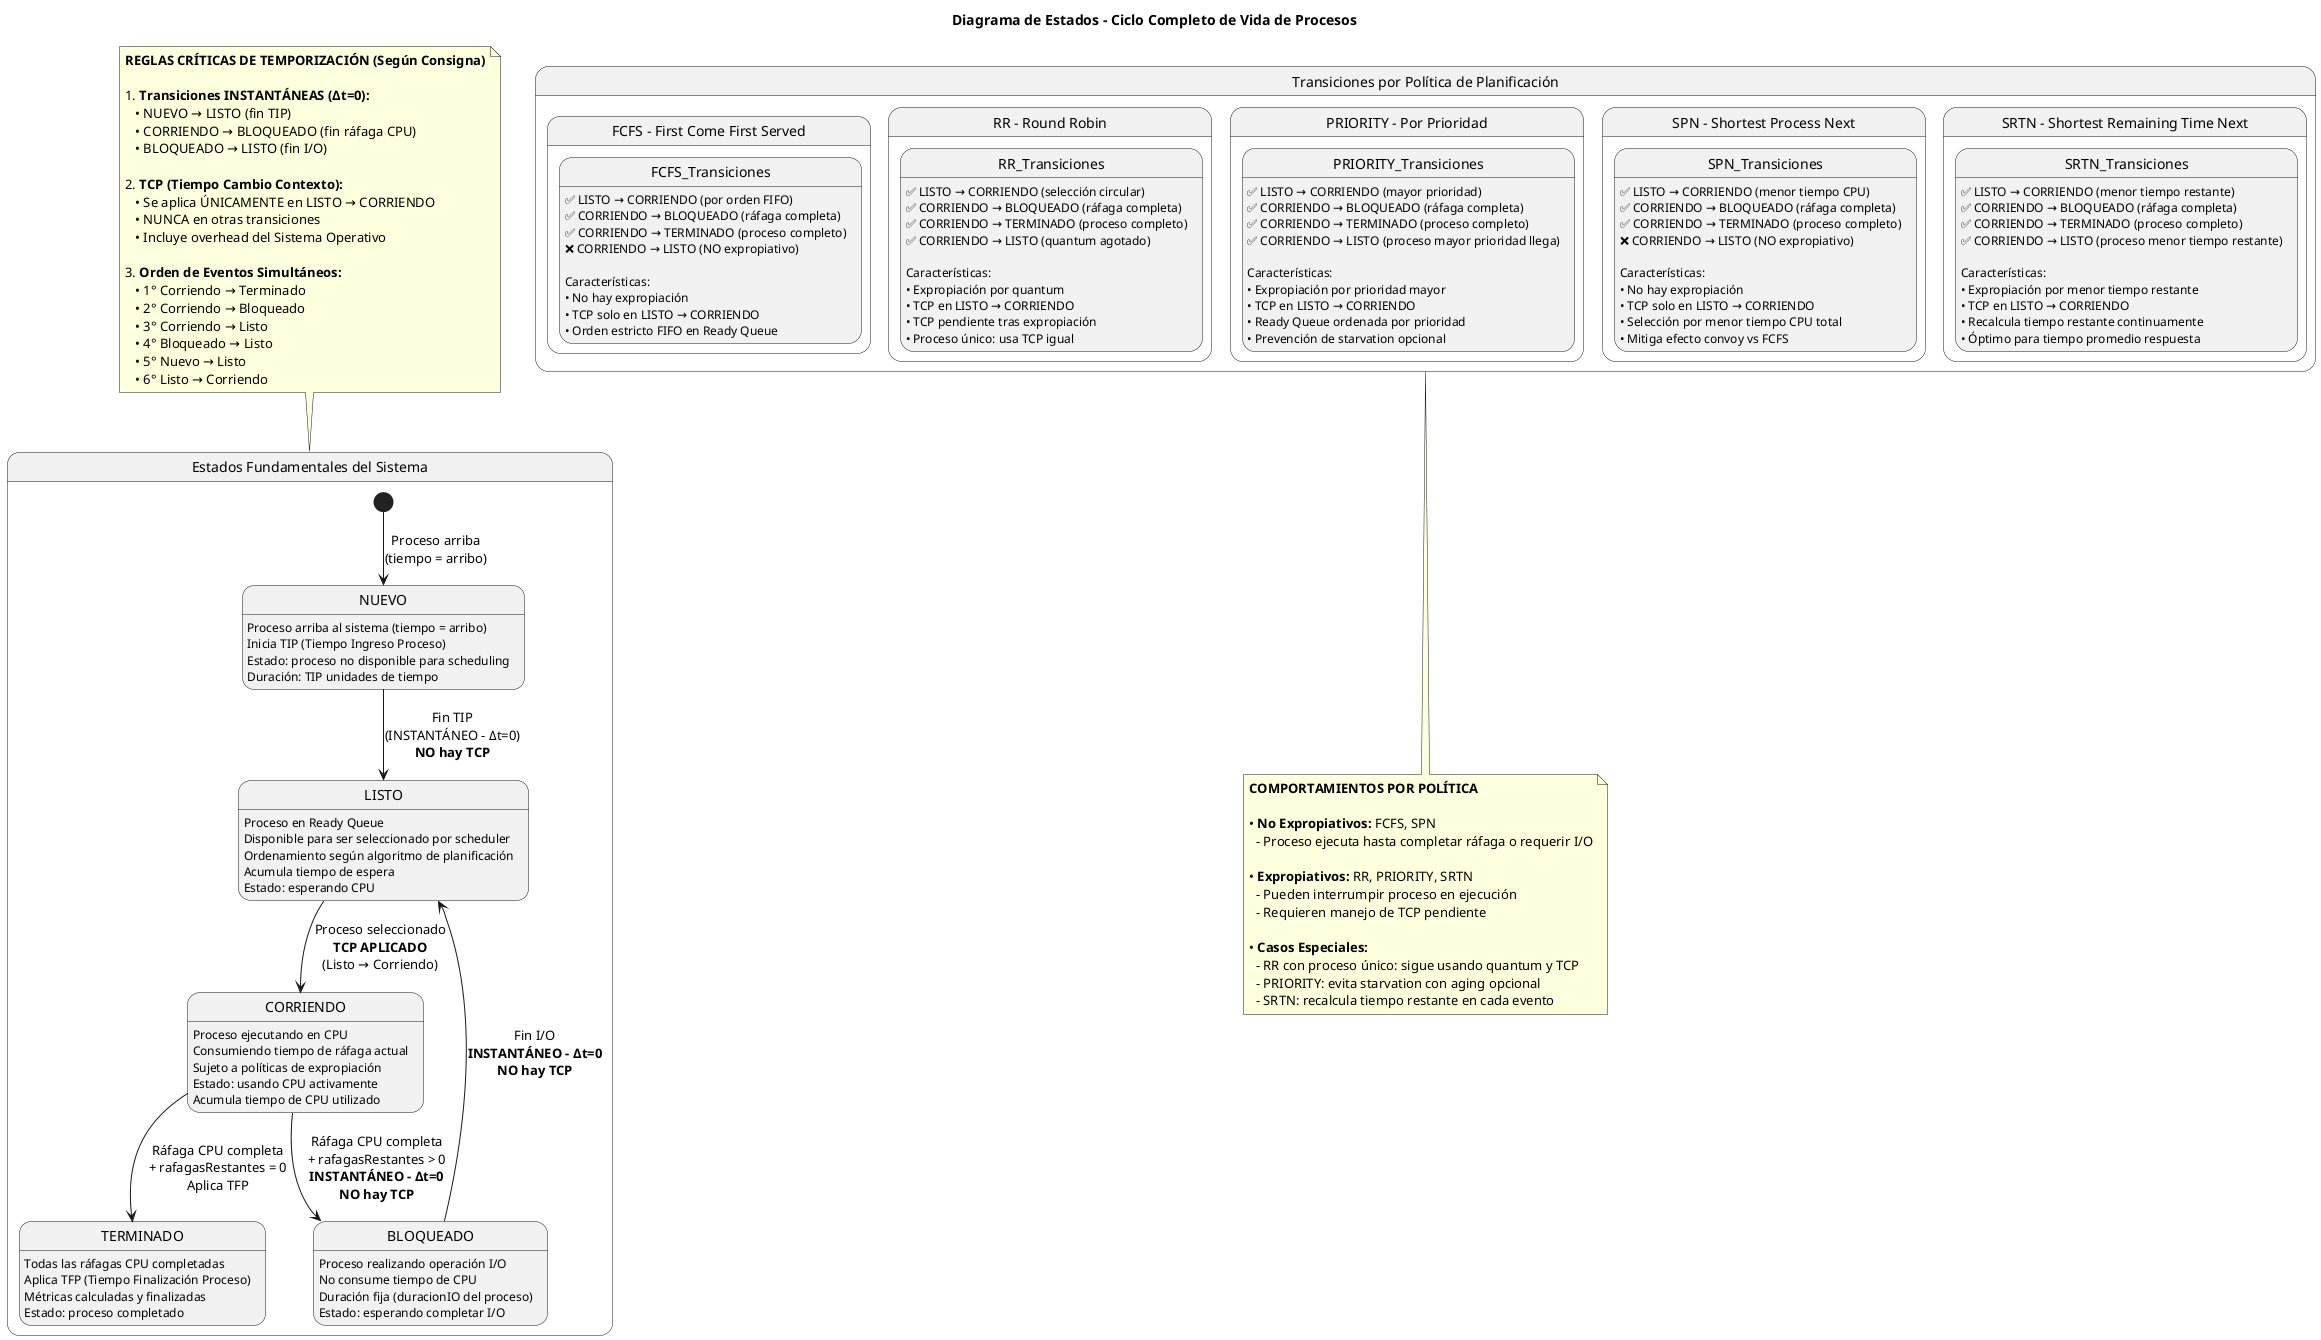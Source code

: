 @startuml Estados_Proceso_Unificado
title Diagrama de Estados - Ciclo Completo de Vida de Procesos

' === ESTADOS PRINCIPALES ===

state "Estados Fundamentales del Sistema" as sistema {
  
  state NUEVO {
    NUEVO : Proceso arriba al sistema (tiempo = arribo)
    NUEVO : Inicia TIP (Tiempo Ingreso Proceso)
    NUEVO : Estado: proceso no disponible para scheduling
    NUEVO : Duración: TIP unidades de tiempo
  }
  
  state LISTO {
    LISTO : Proceso en Ready Queue
    LISTO : Disponible para ser seleccionado por scheduler
    LISTO : Ordenamiento según algoritmo de planificación
    LISTO : Acumula tiempo de espera
    LISTO : Estado: esperando CPU
  }
  
  state CORRIENDO {
    CORRIENDO : Proceso ejecutando en CPU
    CORRIENDO : Consumiendo tiempo de ráfaga actual
    CORRIENDO : Sujeto a políticas de expropiación
    CORRIENDO : Estado: usando CPU activamente
    CORRIENDO : Acumula tiempo de CPU utilizado
  }
  
  state BLOQUEADO {
    BLOQUEADO : Proceso realizando operación I/O
    BLOQUEADO : No consume tiempo de CPU
    BLOQUEADO : Duración fija (duracionIO del proceso)
    BLOQUEADO : Estado: esperando completar I/O
  }
  
  state TERMINADO {
    TERMINADO : Todas las ráfagas CPU completadas
    TERMINADO : Aplica TFP (Tiempo Finalización Proceso)
    TERMINADO : Métricas calculadas y finalizadas
    TERMINADO : Estado: proceso completado
  }
  
  ' === TRANSICIONES BÁSICAS ===
  [*] --> NUEVO : Proceso arriba\n(tiempo = arribo)
  
  NUEVO --> LISTO : Fin TIP\n(INSTANTÁNEO - Δt=0)\n**NO hay TCP**
  
  LISTO --> CORRIENDO : Proceso seleccionado\n**TCP APLICADO**\n(Listo → Corriendo)
  
  CORRIENDO --> BLOQUEADO : Ráfaga CPU completa\n+ rafagasRestantes > 0\n**INSTANTÁNEO - Δt=0**\n**NO hay TCP**
  
  BLOQUEADO --> LISTO : Fin I/O\n**INSTANTÁNEO - Δt=0**\n**NO hay TCP**
  
  CORRIENDO --> TERMINADO : Ráfaga CPU completa\n+ rafagasRestantes = 0\nAplica TFP
}

' === TRANSICIONES ESPECÍFICAS POR POLÍTICA ===

state "Transiciones por Política de Planificación" as politicas {
  
  state "FCFS - First Come First Served" as FCFS {
    state FCFS_Transiciones {
      FCFS_Transiciones : ✅ LISTO → CORRIENDO (por orden FIFO)
      FCFS_Transiciones : ✅ CORRIENDO → BLOQUEADO (ráfaga completa)
      FCFS_Transiciones : ✅ CORRIENDO → TERMINADO (proceso completo)
      FCFS_Transiciones : ❌ CORRIENDO → LISTO (NO expropiativo)
      FCFS_Transiciones : 
      FCFS_Transiciones : Características:
      FCFS_Transiciones : • No hay expropiación
      FCFS_Transiciones : • TCP solo en LISTO → CORRIENDO
      FCFS_Transiciones : • Orden estricto FIFO en Ready Queue
    }
  }
  
  state "RR - Round Robin" as RR {
    state RR_Transiciones {
      RR_Transiciones : ✅ LISTO → CORRIENDO (selección circular)
      RR_Transiciones : ✅ CORRIENDO → BLOQUEADO (ráfaga completa)
      RR_Transiciones : ✅ CORRIENDO → TERMINADO (proceso completo)
      RR_Transiciones : ✅ CORRIENDO → LISTO (quantum agotado)
      RR_Transiciones : 
      RR_Transiciones : Características:
      RR_Transiciones : • Expropiación por quantum
      RR_Transiciones : • TCP en LISTO → CORRIENDO
      RR_Transiciones : • TCP pendiente tras expropiación
      RR_Transiciones : • Proceso único: usa TCP igual
    }
  }
  
  state "PRIORITY - Por Prioridad" as PRIORITY {
    state PRIORITY_Transiciones {
      PRIORITY_Transiciones : ✅ LISTO → CORRIENDO (mayor prioridad)
      PRIORITY_Transiciones : ✅ CORRIENDO → BLOQUEADO (ráfaga completa)
      PRIORITY_Transiciones : ✅ CORRIENDO → TERMINADO (proceso completo)
      PRIORITY_Transiciones : ✅ CORRIENDO → LISTO (proceso mayor prioridad llega)
      PRIORITY_Transiciones : 
      PRIORITY_Transiciones : Características:
      PRIORITY_Transiciones : • Expropiación por prioridad mayor
      PRIORITY_Transiciones : • TCP en LISTO → CORRIENDO
      PRIORITY_Transiciones : • Ready Queue ordenada por prioridad
      PRIORITY_Transiciones : • Prevención de starvation opcional
    }
  }
  
  state "SPN - Shortest Process Next" as SPN {
    state SPN_Transiciones {
      SPN_Transiciones : ✅ LISTO → CORRIENDO (menor tiempo CPU)
      SPN_Transiciones : ✅ CORRIENDO → BLOQUEADO (ráfaga completa)
      SPN_Transiciones : ✅ CORRIENDO → TERMINADO (proceso completo)
      SPN_Transiciones : ❌ CORRIENDO → LISTO (NO expropiativo)
      SPN_Transiciones : 
      SPN_Transiciones : Características:
      SPN_Transiciones : • No hay expropiación
      SPN_Transiciones : • TCP solo en LISTO → CORRIENDO
      SPN_Transiciones : • Selección por menor tiempo CPU total
      SPN_Transiciones : • Mitiga efecto convoy vs FCFS
    }
  }
  
  state "SRTN - Shortest Remaining Time Next" as SRTN {
    state SRTN_Transiciones {
      SRTN_Transiciones : ✅ LISTO → CORRIENDO (menor tiempo restante)
      SRTN_Transiciones : ✅ CORRIENDO → BLOQUEADO (ráfaga completa)
      SRTN_Transiciones : ✅ CORRIENDO → TERMINADO (proceso completo)
      SRTN_Transiciones : ✅ CORRIENDO → LISTO (proceso menor tiempo restante)
      SRTN_Transiciones : 
      SRTN_Transiciones : Características:
      SRTN_Transiciones : • Expropiación por menor tiempo restante
      SRTN_Transiciones : • TCP en LISTO → CORRIENDO
      SRTN_Transiciones : • Recalcula tiempo restante continuamente
      SRTN_Transiciones : • Óptimo para tiempo promedio respuesta
    }
  }
}

' === REGLAS CRÍTICAS DE TEMPORIZACIÓN ===

note top of sistema
**REGLAS CRÍTICAS DE TEMPORIZACIÓN (Según Consigna)**

1. **Transiciones INSTANTÁNEAS (Δt=0):**
   • NUEVO → LISTO (fin TIP)
   • CORRIENDO → BLOQUEADO (fin ráfaga CPU)
   • BLOQUEADO → LISTO (fin I/O)

2. **TCP (Tiempo Cambio Contexto):**
   • Se aplica ÚNICAMENTE en LISTO → CORRIENDO
   • NUNCA en otras transiciones
   • Incluye overhead del Sistema Operativo

3. **Orden de Eventos Simultáneos:**
   • 1° Corriendo → Terminado
   • 2° Corriendo → Bloqueado  
   • 3° Corriendo → Listo
   • 4° Bloqueado → Listo
   • 5° Nuevo → Listo
   • 6° Listo → Corriendo
end note

note bottom of politicas
**COMPORTAMIENTOS POR POLÍTICA**

• **No Expropiativos:** FCFS, SPN
  - Proceso ejecuta hasta completar ráfaga o requerir I/O
  
• **Expropiativos:** RR, PRIORITY, SRTN
  - Pueden interrumpir proceso en ejecución
  - Requieren manejo de TCP pendiente
  
• **Casos Especiales:**
  - RR con proceso único: sigue usando quantum y TCP
  - PRIORITY: evita starvation con aging opcional
  - SRTN: recalcula tiempo restante en cada evento
end note

@enduml